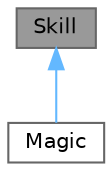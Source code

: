 digraph "Skill"
{
 // LATEX_PDF_SIZE
  bgcolor="transparent";
  edge [fontname=Helvetica,fontsize=10,labelfontname=Helvetica,labelfontsize=10];
  node [fontname=Helvetica,fontsize=10,shape=box,height=0.2,width=0.4];
  Node1 [id="Node000001",label="Skill",height=0.2,width=0.4,color="gray40", fillcolor="grey60", style="filled", fontcolor="black",tooltip="Base class for player skills and abilities."];
  Node1 -> Node2 [id="edge1_Node000001_Node000002",dir="back",color="steelblue1",style="solid",tooltip=" "];
  Node2 [id="Node000002",label="Magic",height=0.2,width=0.4,color="gray40", fillcolor="white", style="filled",URL="$classMagic.html",tooltip="Magic spells that inherit from Skill."];
}
